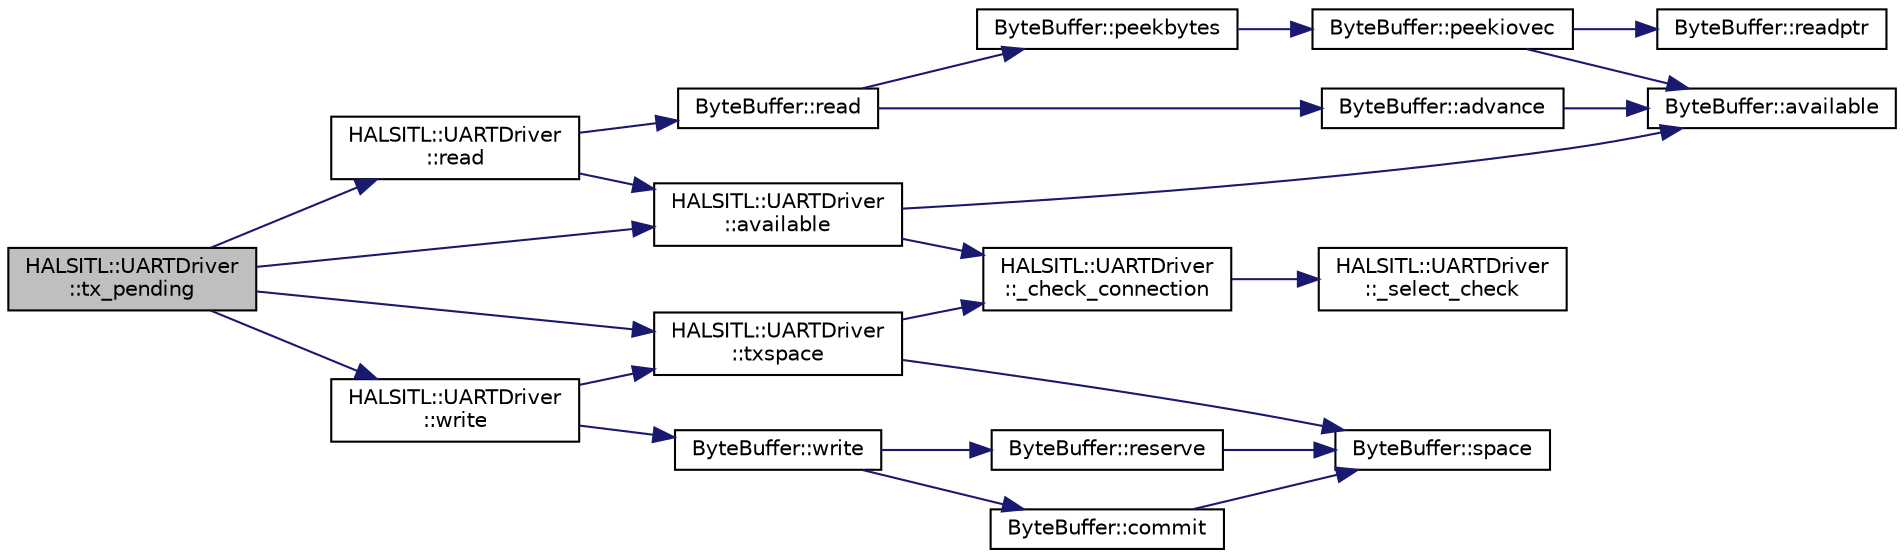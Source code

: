 digraph "HALSITL::UARTDriver::tx_pending"
{
 // INTERACTIVE_SVG=YES
  edge [fontname="Helvetica",fontsize="10",labelfontname="Helvetica",labelfontsize="10"];
  node [fontname="Helvetica",fontsize="10",shape=record];
  rankdir="LR";
  Node1 [label="HALSITL::UARTDriver\l::tx_pending",height=0.2,width=0.4,color="black", fillcolor="grey75", style="filled", fontcolor="black"];
  Node1 -> Node2 [color="midnightblue",fontsize="10",style="solid",fontname="Helvetica"];
  Node2 [label="HALSITL::UARTDriver\l::available",height=0.2,width=0.4,color="black", fillcolor="white", style="filled",URL="$classHALSITL_1_1UARTDriver.html#a160c3d91ce72b5d353106235af5395d0"];
  Node2 -> Node3 [color="midnightblue",fontsize="10",style="solid",fontname="Helvetica"];
  Node3 [label="HALSITL::UARTDriver\l::_check_connection",height=0.2,width=0.4,color="black", fillcolor="white", style="filled",URL="$classHALSITL_1_1UARTDriver.html#af540d04ec612fa06ec6a75b77d73ba4d"];
  Node3 -> Node4 [color="midnightblue",fontsize="10",style="solid",fontname="Helvetica"];
  Node4 [label="HALSITL::UARTDriver\l::_select_check",height=0.2,width=0.4,color="black", fillcolor="white", style="filled",URL="$classHALSITL_1_1UARTDriver.html#a8b8c6116a527641b0c1a2f907c673740"];
  Node2 -> Node5 [color="midnightblue",fontsize="10",style="solid",fontname="Helvetica"];
  Node5 [label="ByteBuffer::available",height=0.2,width=0.4,color="black", fillcolor="white", style="filled",URL="$classByteBuffer.html#aacbc04305e267a33a431f8736f8d0d5d"];
  Node1 -> Node6 [color="midnightblue",fontsize="10",style="solid",fontname="Helvetica"];
  Node6 [label="HALSITL::UARTDriver\l::txspace",height=0.2,width=0.4,color="black", fillcolor="white", style="filled",URL="$classHALSITL_1_1UARTDriver.html#a79b346ccb9ef5581a13d113364883250"];
  Node6 -> Node3 [color="midnightblue",fontsize="10",style="solid",fontname="Helvetica"];
  Node6 -> Node7 [color="midnightblue",fontsize="10",style="solid",fontname="Helvetica"];
  Node7 [label="ByteBuffer::space",height=0.2,width=0.4,color="black", fillcolor="white", style="filled",URL="$classByteBuffer.html#a3b74f00bbdcb833f98ed59facfa41478"];
  Node1 -> Node8 [color="midnightblue",fontsize="10",style="solid",fontname="Helvetica"];
  Node8 [label="HALSITL::UARTDriver\l::read",height=0.2,width=0.4,color="black", fillcolor="white", style="filled",URL="$classHALSITL_1_1UARTDriver.html#a5f1033efb64a9e2f3c1a3010bb67f4c8"];
  Node8 -> Node2 [color="midnightblue",fontsize="10",style="solid",fontname="Helvetica"];
  Node8 -> Node9 [color="midnightblue",fontsize="10",style="solid",fontname="Helvetica"];
  Node9 [label="ByteBuffer::read",height=0.2,width=0.4,color="black", fillcolor="white", style="filled",URL="$classByteBuffer.html#ac9f5cce862fd90705d27cf1d7ba24ebc"];
  Node9 -> Node10 [color="midnightblue",fontsize="10",style="solid",fontname="Helvetica"];
  Node10 [label="ByteBuffer::peekbytes",height=0.2,width=0.4,color="black", fillcolor="white", style="filled",URL="$classByteBuffer.html#af34d398a28a23bf19cad598487eeb54d"];
  Node10 -> Node11 [color="midnightblue",fontsize="10",style="solid",fontname="Helvetica"];
  Node11 [label="ByteBuffer::peekiovec",height=0.2,width=0.4,color="black", fillcolor="white", style="filled",URL="$classByteBuffer.html#a413289b6d4cc7f9550b9c75dc7e886d5"];
  Node11 -> Node5 [color="midnightblue",fontsize="10",style="solid",fontname="Helvetica"];
  Node11 -> Node12 [color="midnightblue",fontsize="10",style="solid",fontname="Helvetica"];
  Node12 [label="ByteBuffer::readptr",height=0.2,width=0.4,color="black", fillcolor="white", style="filled",URL="$classByteBuffer.html#ac8877785d9931ae293a216b46951b4a1"];
  Node9 -> Node13 [color="midnightblue",fontsize="10",style="solid",fontname="Helvetica"];
  Node13 [label="ByteBuffer::advance",height=0.2,width=0.4,color="black", fillcolor="white", style="filled",URL="$classByteBuffer.html#a876a74665a4f4358cf2a57941543d0d6"];
  Node13 -> Node5 [color="midnightblue",fontsize="10",style="solid",fontname="Helvetica"];
  Node1 -> Node14 [color="midnightblue",fontsize="10",style="solid",fontname="Helvetica"];
  Node14 [label="HALSITL::UARTDriver\l::write",height=0.2,width=0.4,color="black", fillcolor="white", style="filled",URL="$classHALSITL_1_1UARTDriver.html#add3c72133b45ed4006a9bdaaf5fde677"];
  Node14 -> Node6 [color="midnightblue",fontsize="10",style="solid",fontname="Helvetica"];
  Node14 -> Node15 [color="midnightblue",fontsize="10",style="solid",fontname="Helvetica"];
  Node15 [label="ByteBuffer::write",height=0.2,width=0.4,color="black", fillcolor="white", style="filled",URL="$classByteBuffer.html#ac57883bb2bce8263d26221a250f452dc"];
  Node15 -> Node16 [color="midnightblue",fontsize="10",style="solid",fontname="Helvetica"];
  Node16 [label="ByteBuffer::reserve",height=0.2,width=0.4,color="black", fillcolor="white", style="filled",URL="$classByteBuffer.html#ad5f9e7af638987efeadb7b4bb9c0ae28"];
  Node16 -> Node7 [color="midnightblue",fontsize="10",style="solid",fontname="Helvetica"];
  Node15 -> Node17 [color="midnightblue",fontsize="10",style="solid",fontname="Helvetica"];
  Node17 [label="ByteBuffer::commit",height=0.2,width=0.4,color="black", fillcolor="white", style="filled",URL="$classByteBuffer.html#a866914509694b8f71af1280ad2eba222"];
  Node17 -> Node7 [color="midnightblue",fontsize="10",style="solid",fontname="Helvetica"];
}
